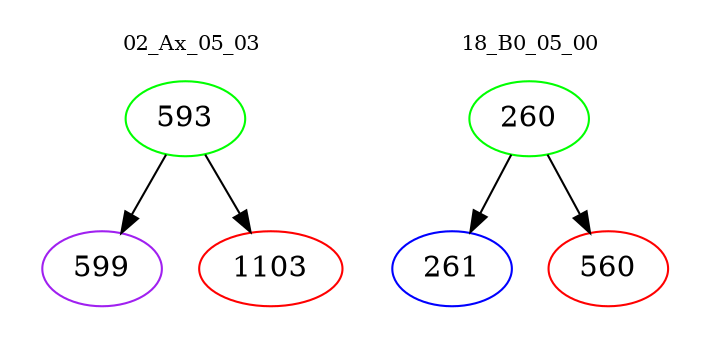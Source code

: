 digraph{
subgraph cluster_0 {
color = white
label = "02_Ax_05_03";
fontsize=10;
T0_593 [label="593", color="green"]
T0_593 -> T0_599 [color="black"]
T0_599 [label="599", color="purple"]
T0_593 -> T0_1103 [color="black"]
T0_1103 [label="1103", color="red"]
}
subgraph cluster_1 {
color = white
label = "18_B0_05_00";
fontsize=10;
T1_260 [label="260", color="green"]
T1_260 -> T1_261 [color="black"]
T1_261 [label="261", color="blue"]
T1_260 -> T1_560 [color="black"]
T1_560 [label="560", color="red"]
}
}
